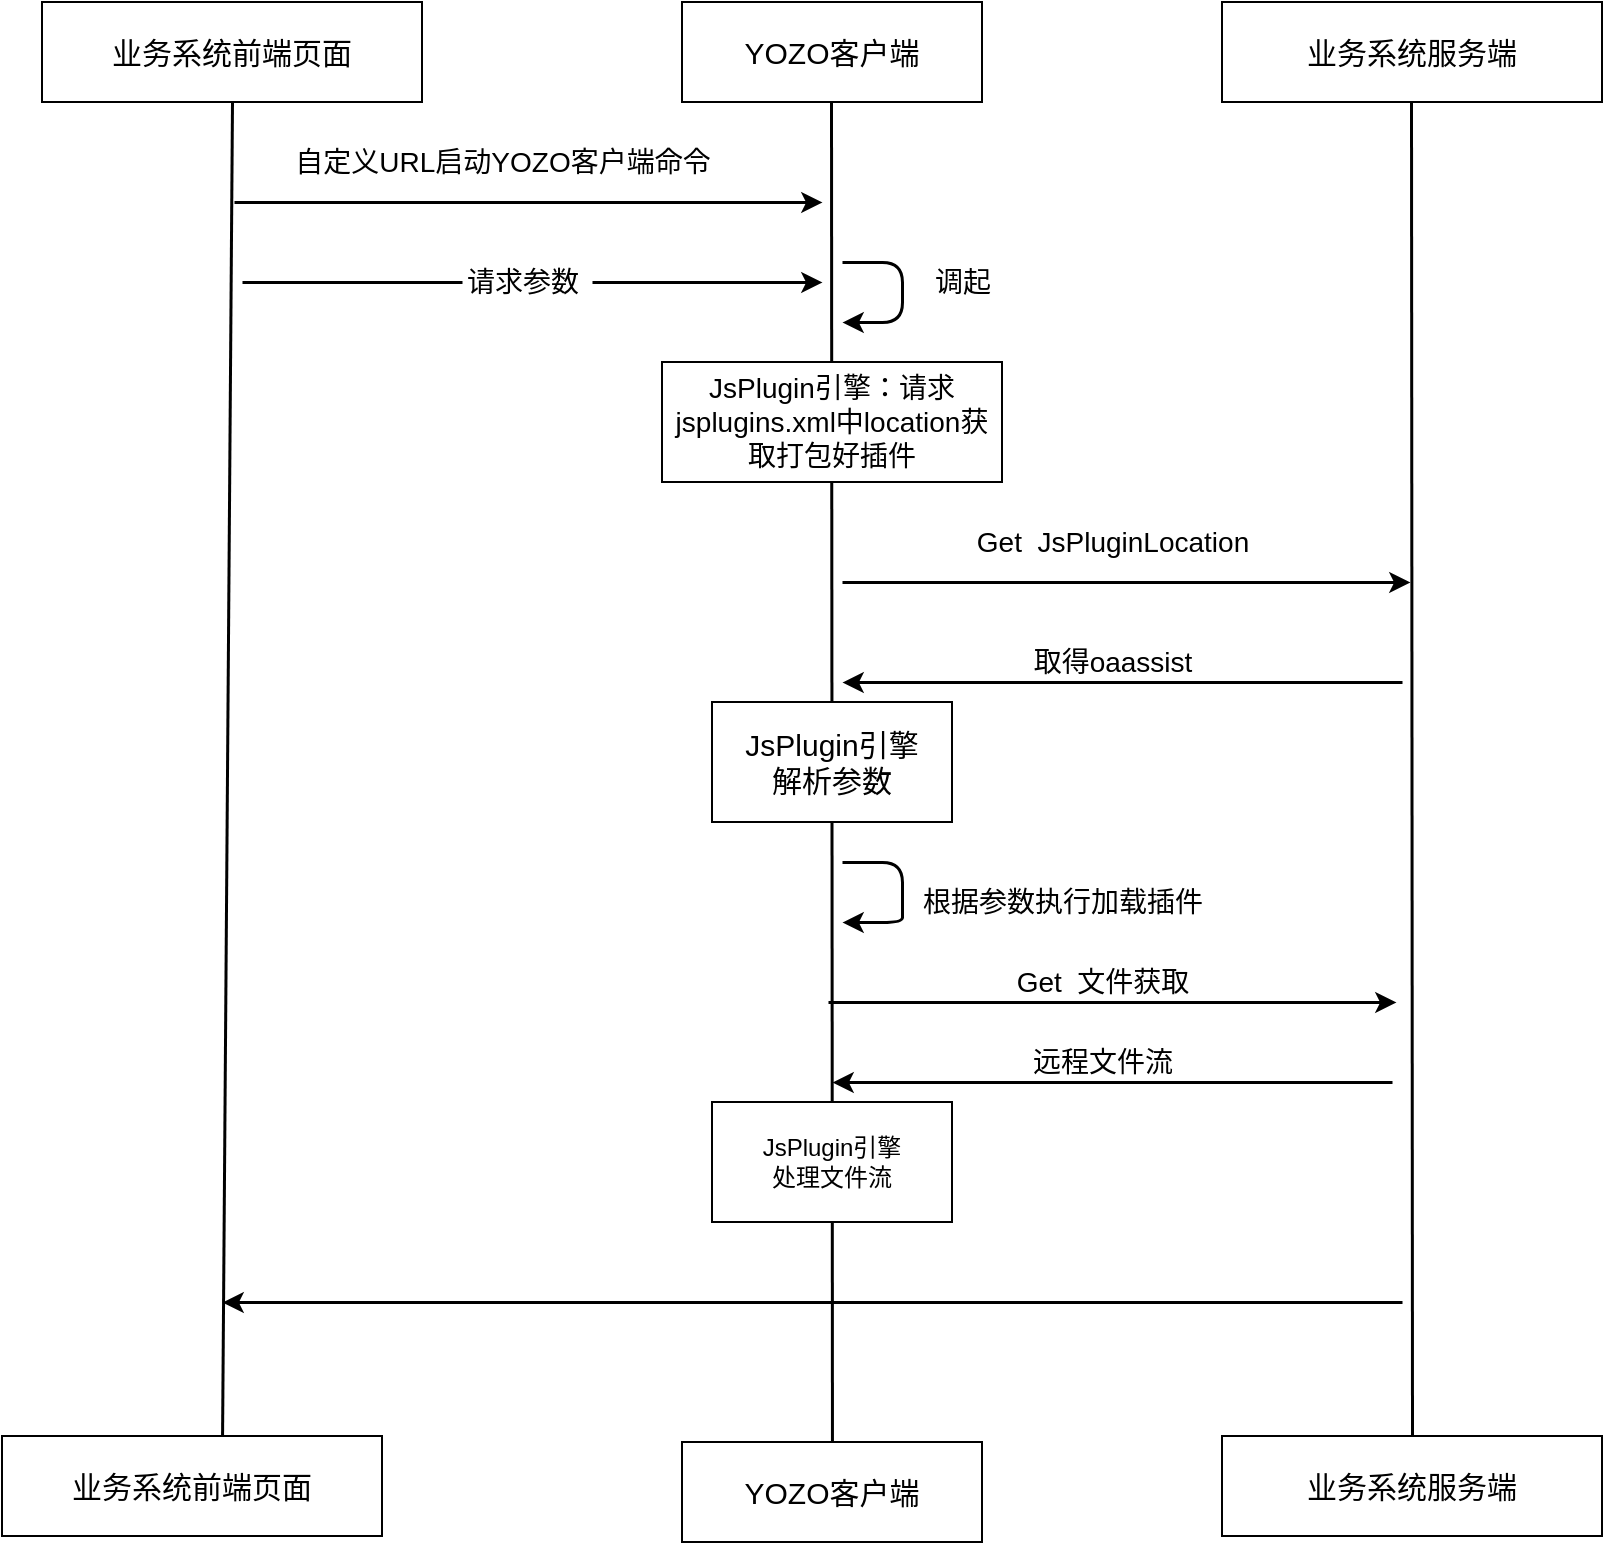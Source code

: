 <mxfile version="14.9.9" type="github" pages="2">
  <diagram id="NVL4B5vyjn-lSfiOAbvK" name="Page-1">
    <mxGraphModel dx="1038" dy="491" grid="1" gridSize="10" guides="1" tooltips="1" connect="1" arrows="1" fold="1" page="1" pageScale="1" pageWidth="1169" pageHeight="1654" math="0" shadow="0">
      <root>
        <mxCell id="0" />
        <mxCell id="1" parent="0" />
        <mxCell id="ZkV1SiRkXl5u3-HkQsEk-1" value="&lt;font style=&quot;font-size: 15px&quot;&gt;业务系统前端页面&lt;/font&gt;" style="rounded=0;whiteSpace=wrap;html=1;" vertex="1" parent="1">
          <mxGeometry x="240" y="110" width="190" height="50" as="geometry" />
        </mxCell>
        <mxCell id="lWgjuawRiGAD_J72jMzx-1" value="&lt;font style=&quot;font-size: 15px&quot;&gt;YOZO客户端&lt;/font&gt;" style="rounded=0;whiteSpace=wrap;html=1;" vertex="1" parent="1">
          <mxGeometry x="560" y="110" width="150" height="50" as="geometry" />
        </mxCell>
        <mxCell id="lWgjuawRiGAD_J72jMzx-3" value="&lt;font style=&quot;font-size: 15px&quot;&gt;业务系统服务端&lt;/font&gt;" style="rounded=0;whiteSpace=wrap;html=1;" vertex="1" parent="1">
          <mxGeometry x="830" y="110" width="190" height="50" as="geometry" />
        </mxCell>
        <mxCell id="lWgjuawRiGAD_J72jMzx-4" value="" style="endArrow=none;html=1;entryX=0.5;entryY=1;entryDx=0;entryDy=0;jumpSize=8;strokeWidth=1.5;exitX=0.579;exitY=0.06;exitDx=0;exitDy=0;exitPerimeter=0;" edge="1" parent="1" source="lWgjuawRiGAD_J72jMzx-42" target="ZkV1SiRkXl5u3-HkQsEk-1">
          <mxGeometry width="50" height="50" relative="1" as="geometry">
            <mxPoint x="330" y="823" as="sourcePoint" />
            <mxPoint x="329.5" y="160" as="targetPoint" />
          </mxGeometry>
        </mxCell>
        <mxCell id="lWgjuawRiGAD_J72jMzx-6" value="" style="endArrow=none;html=1;entryX=0.5;entryY=1;entryDx=0;entryDy=0;jumpSize=8;strokeWidth=1.5;" edge="1" parent="1" source="lWgjuawRiGAD_J72jMzx-44">
          <mxGeometry width="50" height="50" relative="1" as="geometry">
            <mxPoint x="635" y="910" as="sourcePoint" />
            <mxPoint x="634.5" y="160" as="targetPoint" />
          </mxGeometry>
        </mxCell>
        <mxCell id="lWgjuawRiGAD_J72jMzx-7" value="" style="endArrow=none;html=1;entryX=0.5;entryY=1;entryDx=0;entryDy=0;jumpSize=8;strokeWidth=1.5;exitX=0.5;exitY=0;exitDx=0;exitDy=0;" edge="1" parent="1" source="lWgjuawRiGAD_J72jMzx-45">
          <mxGeometry width="50" height="50" relative="1" as="geometry">
            <mxPoint x="925" y="820" as="sourcePoint" />
            <mxPoint x="924.5" y="160" as="targetPoint" />
          </mxGeometry>
        </mxCell>
        <mxCell id="lWgjuawRiGAD_J72jMzx-8" value="" style="endArrow=classic;html=1;strokeWidth=1.5;" edge="1" parent="1">
          <mxGeometry width="50" height="50" relative="1" as="geometry">
            <mxPoint x="336" y="210" as="sourcePoint" />
            <mxPoint x="630" y="210" as="targetPoint" />
          </mxGeometry>
        </mxCell>
        <mxCell id="lWgjuawRiGAD_J72jMzx-9" value="&lt;span style=&quot;font-size: 14px&quot;&gt;自定义URL启动YOZO客户端命令&lt;/span&gt;" style="text;html=1;align=center;verticalAlign=middle;resizable=0;points=[];autosize=1;strokeColor=none;" vertex="1" parent="1">
          <mxGeometry x="360" y="180" width="220" height="20" as="geometry" />
        </mxCell>
        <mxCell id="lWgjuawRiGAD_J72jMzx-14" style="edgeStyle=orthogonalEdgeStyle;rounded=0;jumpSize=8;orthogonalLoop=1;jettySize=auto;html=1;strokeWidth=1.5;" edge="1" parent="1" source="lWgjuawRiGAD_J72jMzx-11">
          <mxGeometry relative="1" as="geometry">
            <mxPoint x="630" y="250" as="targetPoint" />
          </mxGeometry>
        </mxCell>
        <mxCell id="lWgjuawRiGAD_J72jMzx-11" value="&lt;font style=&quot;font-size: 14px&quot;&gt;请求参数&lt;/font&gt;" style="text;html=1;align=center;verticalAlign=middle;resizable=0;points=[];autosize=1;strokeColor=none;" vertex="1" parent="1">
          <mxGeometry x="445" y="240" width="70" height="20" as="geometry" />
        </mxCell>
        <mxCell id="lWgjuawRiGAD_J72jMzx-18" value="" style="endArrow=none;html=1;strokeWidth=1.5;" edge="1" parent="1">
          <mxGeometry width="50" height="50" relative="1" as="geometry">
            <mxPoint x="340" y="250" as="sourcePoint" />
            <mxPoint x="450" y="250" as="targetPoint" />
          </mxGeometry>
        </mxCell>
        <mxCell id="lWgjuawRiGAD_J72jMzx-19" value="&lt;font style=&quot;font-size: 14px&quot;&gt;JsPlugin引擎：请求jsplugins.xml中location获取打包好插件&lt;/font&gt;" style="rounded=0;whiteSpace=wrap;html=1;" vertex="1" parent="1">
          <mxGeometry x="550" y="290" width="170" height="60" as="geometry" />
        </mxCell>
        <mxCell id="lWgjuawRiGAD_J72jMzx-21" value="" style="endArrow=classic;html=1;strokeWidth=1.5;" edge="1" parent="1">
          <mxGeometry width="50" height="50" relative="1" as="geometry">
            <mxPoint x="640" y="240" as="sourcePoint" />
            <mxPoint x="640" y="270" as="targetPoint" />
            <Array as="points">
              <mxPoint x="670" y="240" />
              <mxPoint x="670" y="270" />
            </Array>
          </mxGeometry>
        </mxCell>
        <mxCell id="lWgjuawRiGAD_J72jMzx-22" value="&lt;font style=&quot;font-size: 14px&quot;&gt;调起&lt;/font&gt;" style="text;html=1;align=center;verticalAlign=middle;resizable=0;points=[];autosize=1;strokeColor=none;" vertex="1" parent="1">
          <mxGeometry x="680" y="240" width="40" height="20" as="geometry" />
        </mxCell>
        <mxCell id="lWgjuawRiGAD_J72jMzx-23" value="" style="endArrow=classic;html=1;strokeWidth=1.5;" edge="1" parent="1">
          <mxGeometry width="50" height="50" relative="1" as="geometry">
            <mxPoint x="640" y="400" as="sourcePoint" />
            <mxPoint x="924" y="400" as="targetPoint" />
          </mxGeometry>
        </mxCell>
        <mxCell id="lWgjuawRiGAD_J72jMzx-24" value="&lt;font style=&quot;font-size: 14px&quot;&gt;Get&amp;nbsp; JsPluginLocation&lt;/font&gt;" style="text;html=1;align=center;verticalAlign=middle;resizable=0;points=[];autosize=1;strokeColor=none;" vertex="1" parent="1">
          <mxGeometry x="700" y="370" width="150" height="20" as="geometry" />
        </mxCell>
        <mxCell id="lWgjuawRiGAD_J72jMzx-25" value="" style="endArrow=classic;html=1;strokeWidth=1.5;" edge="1" parent="1">
          <mxGeometry width="50" height="50" relative="1" as="geometry">
            <mxPoint x="920" y="450" as="sourcePoint" />
            <mxPoint x="640" y="450" as="targetPoint" />
          </mxGeometry>
        </mxCell>
        <mxCell id="lWgjuawRiGAD_J72jMzx-28" value="&lt;font style=&quot;font-size: 14px&quot;&gt;取得oaassist&lt;/font&gt;" style="text;html=1;align=center;verticalAlign=middle;resizable=0;points=[];autosize=1;strokeColor=none;" vertex="1" parent="1">
          <mxGeometry x="730" y="430" width="90" height="20" as="geometry" />
        </mxCell>
        <mxCell id="lWgjuawRiGAD_J72jMzx-33" value="&lt;font style=&quot;font-size: 15px&quot;&gt;JsPlugin引擎&lt;br&gt;解析参数&lt;/font&gt;" style="rounded=0;whiteSpace=wrap;html=1;" vertex="1" parent="1">
          <mxGeometry x="575" y="460" width="120" height="60" as="geometry" />
        </mxCell>
        <mxCell id="lWgjuawRiGAD_J72jMzx-35" value="" style="endArrow=classic;html=1;strokeWidth=1.5;" edge="1" parent="1">
          <mxGeometry width="50" height="50" relative="1" as="geometry">
            <mxPoint x="640" y="540" as="sourcePoint" />
            <mxPoint x="640" y="570" as="targetPoint" />
            <Array as="points">
              <mxPoint x="670" y="540" />
              <mxPoint x="670" y="560" />
              <mxPoint x="670" y="570" />
            </Array>
          </mxGeometry>
        </mxCell>
        <mxCell id="lWgjuawRiGAD_J72jMzx-36" value="&lt;font style=&quot;font-size: 14px&quot;&gt;根据参数执行加载插件&lt;/font&gt;" style="text;html=1;align=center;verticalAlign=middle;resizable=0;points=[];autosize=1;strokeColor=none;" vertex="1" parent="1">
          <mxGeometry x="670" y="550" width="160" height="20" as="geometry" />
        </mxCell>
        <mxCell id="lWgjuawRiGAD_J72jMzx-37" value="JsPlugin引擎&lt;br&gt;处理文件流" style="rounded=0;whiteSpace=wrap;html=1;" vertex="1" parent="1">
          <mxGeometry x="575" y="660" width="120" height="60" as="geometry" />
        </mxCell>
        <mxCell id="lWgjuawRiGAD_J72jMzx-38" value="" style="endArrow=classic;html=1;strokeWidth=1.5;" edge="1" parent="1">
          <mxGeometry width="50" height="50" relative="1" as="geometry">
            <mxPoint x="633" y="610" as="sourcePoint" />
            <mxPoint x="917" y="610" as="targetPoint" />
          </mxGeometry>
        </mxCell>
        <mxCell id="lWgjuawRiGAD_J72jMzx-39" value="&lt;font style=&quot;font-size: 14px&quot;&gt;Get&amp;nbsp; 文件获取&lt;/font&gt;" style="text;html=1;align=center;verticalAlign=middle;resizable=0;points=[];autosize=1;strokeColor=none;" vertex="1" parent="1">
          <mxGeometry x="720" y="590" width="100" height="20" as="geometry" />
        </mxCell>
        <mxCell id="lWgjuawRiGAD_J72jMzx-40" value="" style="endArrow=classic;html=1;strokeWidth=1.5;" edge="1" parent="1">
          <mxGeometry width="50" height="50" relative="1" as="geometry">
            <mxPoint x="915" y="650" as="sourcePoint" />
            <mxPoint x="635" y="650" as="targetPoint" />
          </mxGeometry>
        </mxCell>
        <mxCell id="lWgjuawRiGAD_J72jMzx-41" value="&lt;font style=&quot;font-size: 14px&quot;&gt;远程文件流&lt;/font&gt;" style="text;html=1;align=center;verticalAlign=middle;resizable=0;points=[];autosize=1;strokeColor=none;" vertex="1" parent="1">
          <mxGeometry x="725" y="630" width="90" height="20" as="geometry" />
        </mxCell>
        <mxCell id="lWgjuawRiGAD_J72jMzx-42" value="&lt;font style=&quot;font-size: 15px&quot;&gt;业务系统前端页面&lt;/font&gt;" style="rounded=0;whiteSpace=wrap;html=1;" vertex="1" parent="1">
          <mxGeometry x="220" y="827" width="190" height="50" as="geometry" />
        </mxCell>
        <mxCell id="lWgjuawRiGAD_J72jMzx-43" value="" style="endArrow=classic;html=1;strokeWidth=1.5;" edge="1" parent="1">
          <mxGeometry width="50" height="50" relative="1" as="geometry">
            <mxPoint x="920" y="760" as="sourcePoint" />
            <mxPoint x="330" y="760" as="targetPoint" />
          </mxGeometry>
        </mxCell>
        <mxCell id="lWgjuawRiGAD_J72jMzx-44" value="&lt;font style=&quot;font-size: 15px&quot;&gt;YOZO客户端&lt;/font&gt;" style="rounded=0;whiteSpace=wrap;html=1;" vertex="1" parent="1">
          <mxGeometry x="560" y="830" width="150" height="50" as="geometry" />
        </mxCell>
        <mxCell id="lWgjuawRiGAD_J72jMzx-45" value="&lt;font style=&quot;font-size: 15px&quot;&gt;业务系统服务端&lt;/font&gt;" style="rounded=0;whiteSpace=wrap;html=1;" vertex="1" parent="1">
          <mxGeometry x="830" y="827" width="190" height="50" as="geometry" />
        </mxCell>
      </root>
    </mxGraphModel>
  </diagram>
  <diagram id="qSW6wwk_qyhoryWTnu5r" name="Page-2">
    <mxGraphModel dx="1038" dy="491" grid="1" gridSize="10" guides="1" tooltips="1" connect="1" arrows="1" fold="1" page="1" pageScale="1" pageWidth="1169" pageHeight="1654" math="0" shadow="0">
      <root>
        <mxCell id="KuUJkVSwPqc_Ovqm26sK-0" />
        <mxCell id="KuUJkVSwPqc_Ovqm26sK-1" parent="KuUJkVSwPqc_Ovqm26sK-0" />
      </root>
    </mxGraphModel>
  </diagram>
</mxfile>
